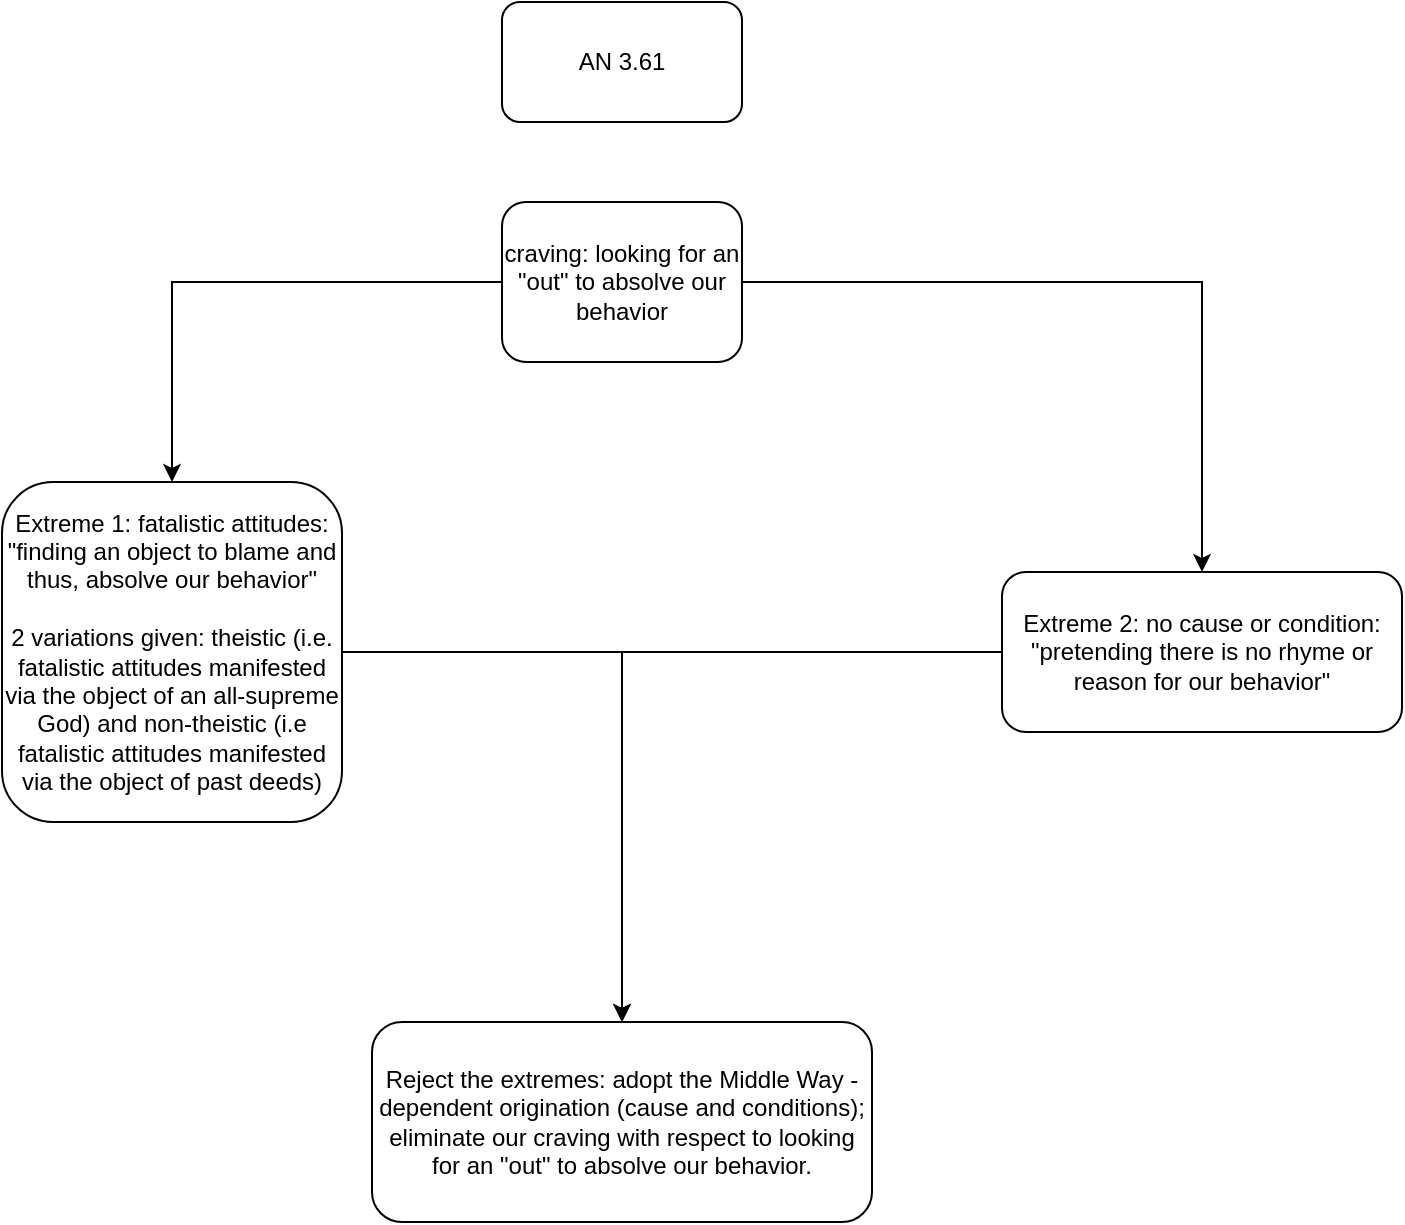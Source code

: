 <mxfile version="27.1.6">
  <diagram id="C5RBs43oDa-KdzZeNtuy" name="Page-1">
    <mxGraphModel dx="1338" dy="786" grid="1" gridSize="10" guides="1" tooltips="1" connect="1" arrows="1" fold="1" page="1" pageScale="1" pageWidth="827" pageHeight="1169" math="0" shadow="0">
      <root>
        <mxCell id="WIyWlLk6GJQsqaUBKTNV-0" />
        <mxCell id="WIyWlLk6GJQsqaUBKTNV-1" parent="WIyWlLk6GJQsqaUBKTNV-0" />
        <mxCell id="-O7GP7ibDNwJC8hfA5wT-12" style="edgeStyle=orthogonalEdgeStyle;rounded=0;orthogonalLoop=1;jettySize=auto;html=1;entryX=0.5;entryY=0;entryDx=0;entryDy=0;" edge="1" parent="WIyWlLk6GJQsqaUBKTNV-1" source="WIyWlLk6GJQsqaUBKTNV-3" target="-O7GP7ibDNwJC8hfA5wT-2">
          <mxGeometry relative="1" as="geometry" />
        </mxCell>
        <mxCell id="-O7GP7ibDNwJC8hfA5wT-13" style="edgeStyle=orthogonalEdgeStyle;rounded=0;orthogonalLoop=1;jettySize=auto;html=1;entryX=0.5;entryY=0;entryDx=0;entryDy=0;" edge="1" parent="WIyWlLk6GJQsqaUBKTNV-1" source="WIyWlLk6GJQsqaUBKTNV-3" target="-O7GP7ibDNwJC8hfA5wT-3">
          <mxGeometry relative="1" as="geometry" />
        </mxCell>
        <mxCell id="WIyWlLk6GJQsqaUBKTNV-3" value="&lt;div&gt;craving: looking for an &quot;out&quot; to absolve our behavior&lt;/div&gt;" style="rounded=1;whiteSpace=wrap;html=1;fontSize=12;glass=0;strokeWidth=1;shadow=0;" parent="WIyWlLk6GJQsqaUBKTNV-1" vertex="1">
          <mxGeometry x="320" y="120" width="120" height="80" as="geometry" />
        </mxCell>
        <mxCell id="-O7GP7ibDNwJC8hfA5wT-10" style="edgeStyle=orthogonalEdgeStyle;rounded=0;orthogonalLoop=1;jettySize=auto;html=1;" edge="1" parent="WIyWlLk6GJQsqaUBKTNV-1" source="-O7GP7ibDNwJC8hfA5wT-2" target="-O7GP7ibDNwJC8hfA5wT-8">
          <mxGeometry relative="1" as="geometry" />
        </mxCell>
        <mxCell id="-O7GP7ibDNwJC8hfA5wT-2" value="&lt;div&gt;Extreme 1: fatalistic attitudes: &quot;finding an object to blame and thus, absolve our behavior&quot;&lt;/div&gt;&lt;div&gt;&lt;br&gt;&lt;/div&gt;&lt;div&gt;2 variations given: theistic (i.e. fatalistic attitudes manifested via the object of an all-supreme God) and non-theistic (i.e fatalistic attitudes manifested via the object of past deeds)&lt;/div&gt;" style="rounded=1;whiteSpace=wrap;html=1;" vertex="1" parent="WIyWlLk6GJQsqaUBKTNV-1">
          <mxGeometry x="70" y="260" width="170" height="170" as="geometry" />
        </mxCell>
        <mxCell id="-O7GP7ibDNwJC8hfA5wT-9" style="edgeStyle=orthogonalEdgeStyle;rounded=0;orthogonalLoop=1;jettySize=auto;html=1;" edge="1" parent="WIyWlLk6GJQsqaUBKTNV-1" source="-O7GP7ibDNwJC8hfA5wT-3" target="-O7GP7ibDNwJC8hfA5wT-8">
          <mxGeometry relative="1" as="geometry" />
        </mxCell>
        <mxCell id="-O7GP7ibDNwJC8hfA5wT-3" value="Extreme 2: no cause or condition: &quot;pretending there is no rhyme or reason for our behavior&quot;" style="rounded=1;whiteSpace=wrap;html=1;" vertex="1" parent="WIyWlLk6GJQsqaUBKTNV-1">
          <mxGeometry x="570" y="305" width="200" height="80" as="geometry" />
        </mxCell>
        <mxCell id="-O7GP7ibDNwJC8hfA5wT-8" value="Reject the extremes: adopt the Middle Way - dependent origination (cause and conditions); eliminate our craving with respect to looking for an &quot;out&quot; to absolve our behavior." style="rounded=1;whiteSpace=wrap;html=1;" vertex="1" parent="WIyWlLk6GJQsqaUBKTNV-1">
          <mxGeometry x="255" y="530" width="250" height="100" as="geometry" />
        </mxCell>
        <mxCell id="-O7GP7ibDNwJC8hfA5wT-11" value="AN 3.61" style="rounded=1;whiteSpace=wrap;html=1;" vertex="1" parent="WIyWlLk6GJQsqaUBKTNV-1">
          <mxGeometry x="320" y="20" width="120" height="60" as="geometry" />
        </mxCell>
      </root>
    </mxGraphModel>
  </diagram>
</mxfile>
